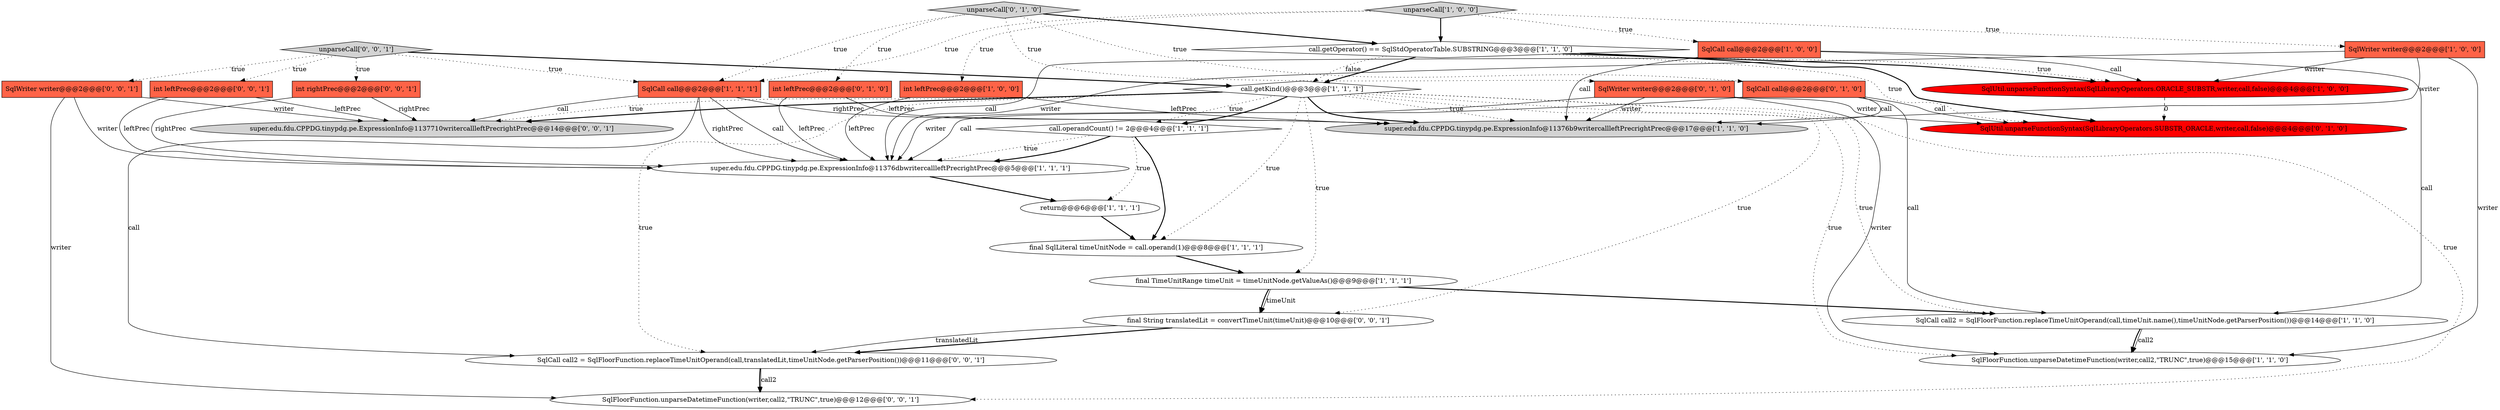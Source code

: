 digraph {
7 [style = filled, label = "call.getKind()@@@3@@@['1', '1', '1']", fillcolor = white, shape = diamond image = "AAA0AAABBB1BBB"];
6 [style = filled, label = "super.edu.fdu.CPPDG.tinypdg.pe.ExpressionInfo@11376dbwritercallleftPrecrightPrec@@@5@@@['1', '1', '1']", fillcolor = white, shape = ellipse image = "AAA0AAABBB1BBB"];
19 [style = filled, label = "SqlUtil.unparseFunctionSyntax(SqlLibraryOperators.SUBSTR_ORACLE,writer,call,false)@@@4@@@['0', '1', '0']", fillcolor = red, shape = ellipse image = "AAA1AAABBB2BBB"];
10 [style = filled, label = "SqlFloorFunction.unparseDatetimeFunction(writer,call2,\"TRUNC\",true)@@@15@@@['1', '1', '0']", fillcolor = white, shape = ellipse image = "AAA0AAABBB1BBB"];
24 [style = filled, label = "int leftPrec@@@2@@@['0', '0', '1']", fillcolor = tomato, shape = box image = "AAA0AAABBB3BBB"];
27 [style = filled, label = "SqlCall call2 = SqlFloorFunction.replaceTimeUnitOperand(call,translatedLit,timeUnitNode.getParserPosition())@@@11@@@['0', '0', '1']", fillcolor = white, shape = ellipse image = "AAA0AAABBB3BBB"];
0 [style = filled, label = "int leftPrec@@@2@@@['1', '0', '0']", fillcolor = tomato, shape = box image = "AAA0AAABBB1BBB"];
11 [style = filled, label = "super.edu.fdu.CPPDG.tinypdg.pe.ExpressionInfo@11376b9writercallleftPrecrightPrec@@@17@@@['1', '1', '0']", fillcolor = lightgray, shape = ellipse image = "AAA0AAABBB1BBB"];
3 [style = filled, label = "SqlWriter writer@@@2@@@['1', '0', '0']", fillcolor = tomato, shape = box image = "AAA0AAABBB1BBB"];
25 [style = filled, label = "unparseCall['0', '0', '1']", fillcolor = lightgray, shape = diamond image = "AAA0AAABBB3BBB"];
21 [style = filled, label = "final String translatedLit = convertTimeUnit(timeUnit)@@@10@@@['0', '0', '1']", fillcolor = white, shape = ellipse image = "AAA0AAABBB3BBB"];
2 [style = filled, label = "call.operandCount() != 2@@@4@@@['1', '1', '1']", fillcolor = white, shape = diamond image = "AAA0AAABBB1BBB"];
14 [style = filled, label = "SqlCall call@@@2@@@['1', '1', '1']", fillcolor = tomato, shape = box image = "AAA0AAABBB1BBB"];
26 [style = filled, label = "SqlWriter writer@@@2@@@['0', '0', '1']", fillcolor = tomato, shape = box image = "AAA0AAABBB3BBB"];
18 [style = filled, label = "SqlWriter writer@@@2@@@['0', '1', '0']", fillcolor = tomato, shape = box image = "AAA0AAABBB2BBB"];
8 [style = filled, label = "unparseCall['1', '0', '0']", fillcolor = lightgray, shape = diamond image = "AAA0AAABBB1BBB"];
5 [style = filled, label = "SqlUtil.unparseFunctionSyntax(SqlLibraryOperators.ORACLE_SUBSTR,writer,call,false)@@@4@@@['1', '0', '0']", fillcolor = red, shape = ellipse image = "AAA1AAABBB1BBB"];
22 [style = filled, label = "SqlFloorFunction.unparseDatetimeFunction(writer,call2,\"TRUNC\",true)@@@12@@@['0', '0', '1']", fillcolor = white, shape = ellipse image = "AAA0AAABBB3BBB"];
16 [style = filled, label = "SqlCall call@@@2@@@['0', '1', '0']", fillcolor = tomato, shape = box image = "AAA0AAABBB2BBB"];
28 [style = filled, label = "int rightPrec@@@2@@@['0', '0', '1']", fillcolor = tomato, shape = box image = "AAA0AAABBB3BBB"];
23 [style = filled, label = "super.edu.fdu.CPPDG.tinypdg.pe.ExpressionInfo@1137710writercallleftPrecrightPrec@@@14@@@['0', '0', '1']", fillcolor = lightgray, shape = ellipse image = "AAA0AAABBB3BBB"];
17 [style = filled, label = "unparseCall['0', '1', '0']", fillcolor = lightgray, shape = diamond image = "AAA0AAABBB2BBB"];
1 [style = filled, label = "final SqlLiteral timeUnitNode = call.operand(1)@@@8@@@['1', '1', '1']", fillcolor = white, shape = ellipse image = "AAA0AAABBB1BBB"];
12 [style = filled, label = "SqlCall call2 = SqlFloorFunction.replaceTimeUnitOperand(call,timeUnit.name(),timeUnitNode.getParserPosition())@@@14@@@['1', '1', '0']", fillcolor = white, shape = ellipse image = "AAA0AAABBB1BBB"];
4 [style = filled, label = "final TimeUnitRange timeUnit = timeUnitNode.getValueAs()@@@9@@@['1', '1', '1']", fillcolor = white, shape = ellipse image = "AAA0AAABBB1BBB"];
15 [style = filled, label = "return@@@6@@@['1', '1', '1']", fillcolor = white, shape = ellipse image = "AAA0AAABBB1BBB"];
9 [style = filled, label = "call.getOperator() == SqlStdOperatorTable.SUBSTRING@@@3@@@['1', '1', '0']", fillcolor = white, shape = diamond image = "AAA0AAABBB1BBB"];
13 [style = filled, label = "SqlCall call@@@2@@@['1', '0', '0']", fillcolor = tomato, shape = box image = "AAA0AAABBB1BBB"];
20 [style = filled, label = "int leftPrec@@@2@@@['0', '1', '0']", fillcolor = tomato, shape = box image = "AAA0AAABBB2BBB"];
17->20 [style = dotted, label="true"];
13->12 [style = solid, label="call"];
4->21 [style = solid, label="timeUnit"];
7->2 [style = dotted, label="true"];
13->5 [style = solid, label="call"];
1->4 [style = bold, label=""];
7->11 [style = bold, label=""];
7->10 [style = dotted, label="true"];
14->6 [style = solid, label="call"];
17->18 [style = dotted, label="true"];
28->6 [style = solid, label="rightPrec"];
21->27 [style = bold, label=""];
26->23 [style = solid, label="writer"];
2->6 [style = bold, label=""];
2->1 [style = bold, label=""];
16->19 [style = solid, label="call"];
13->11 [style = solid, label="call"];
27->22 [style = solid, label="call2"];
17->9 [style = bold, label=""];
16->11 [style = solid, label="call"];
3->5 [style = solid, label="writer"];
14->27 [style = solid, label="call"];
2->15 [style = dotted, label="true"];
17->14 [style = dotted, label="true"];
4->21 [style = bold, label=""];
13->6 [style = solid, label="call"];
25->24 [style = dotted, label="true"];
3->10 [style = solid, label="writer"];
26->6 [style = solid, label="writer"];
25->14 [style = dotted, label="true"];
25->28 [style = dotted, label="true"];
0->11 [style = solid, label="leftPrec"];
24->6 [style = solid, label="leftPrec"];
18->6 [style = solid, label="writer"];
3->11 [style = solid, label="writer"];
12->10 [style = solid, label="call2"];
9->7 [style = bold, label=""];
27->22 [style = bold, label=""];
25->7 [style = bold, label=""];
20->6 [style = solid, label="leftPrec"];
8->3 [style = dotted, label="true"];
6->15 [style = bold, label=""];
7->12 [style = dotted, label="true"];
16->6 [style = solid, label="call"];
14->23 [style = solid, label="call"];
17->16 [style = dotted, label="true"];
9->7 [style = dotted, label="false"];
9->19 [style = dotted, label="true"];
12->10 [style = bold, label=""];
7->23 [style = dotted, label="true"];
7->11 [style = dotted, label="true"];
18->11 [style = solid, label="writer"];
3->6 [style = solid, label="writer"];
18->19 [style = solid, label="writer"];
2->6 [style = dotted, label="true"];
28->23 [style = solid, label="rightPrec"];
7->2 [style = bold, label=""];
8->14 [style = dotted, label="true"];
7->23 [style = bold, label=""];
7->4 [style = dotted, label="true"];
8->9 [style = bold, label=""];
18->10 [style = solid, label="writer"];
7->27 [style = dotted, label="true"];
9->5 [style = bold, label=""];
4->12 [style = bold, label=""];
9->19 [style = bold, label=""];
8->0 [style = dotted, label="true"];
16->12 [style = solid, label="call"];
8->13 [style = dotted, label="true"];
20->11 [style = solid, label="leftPrec"];
7->1 [style = dotted, label="true"];
24->23 [style = solid, label="leftPrec"];
21->27 [style = solid, label="translatedLit"];
7->21 [style = dotted, label="true"];
7->22 [style = dotted, label="true"];
26->22 [style = solid, label="writer"];
5->19 [style = dashed, label="0"];
25->26 [style = dotted, label="true"];
14->11 [style = solid, label="rightPrec"];
0->6 [style = solid, label="leftPrec"];
14->6 [style = solid, label="rightPrec"];
15->1 [style = bold, label=""];
9->5 [style = dotted, label="true"];
}
